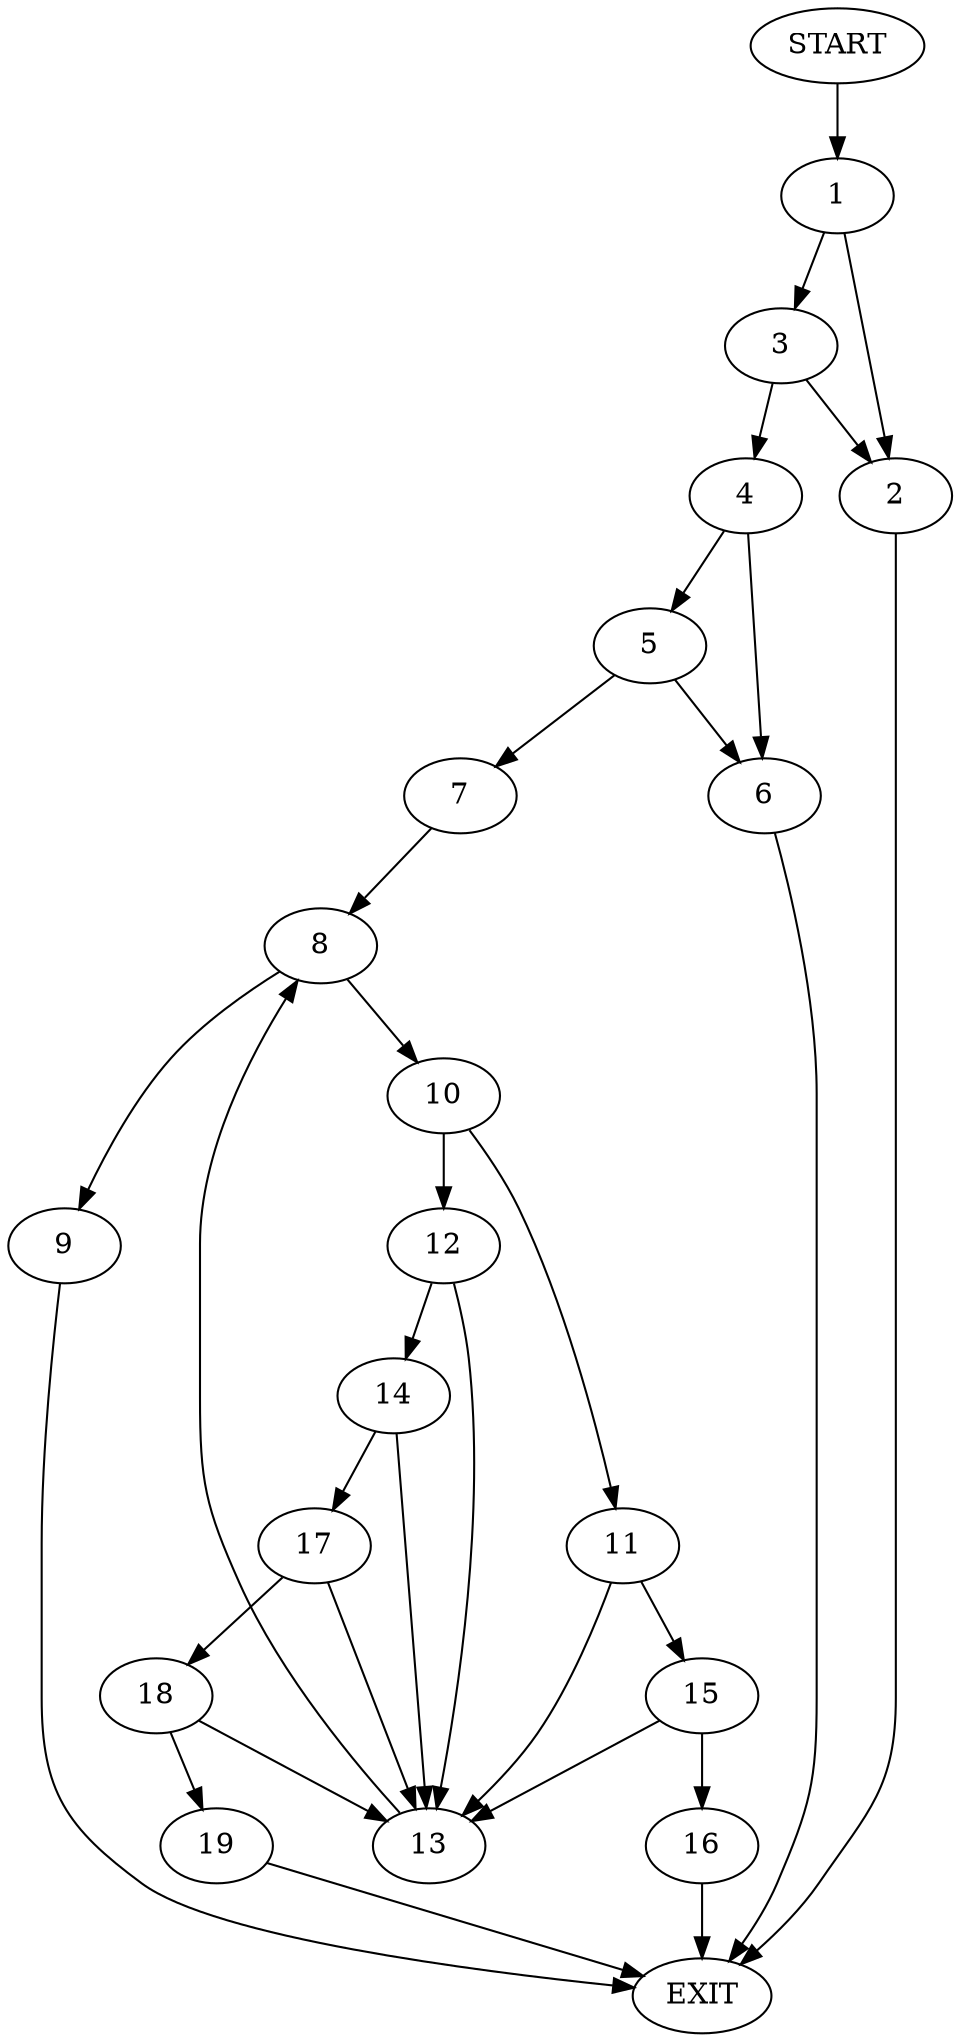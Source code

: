 digraph {
0 [label="START"]
20 [label="EXIT"]
0 -> 1
1 -> 2
1 -> 3
3 -> 2
3 -> 4
2 -> 20
4 -> 5
4 -> 6
5 -> 7
5 -> 6
6 -> 20
7 -> 8
8 -> 9
8 -> 10
10 -> 11
10 -> 12
9 -> 20
12 -> 13
12 -> 14
11 -> 15
11 -> 13
13 -> 8
15 -> 13
15 -> 16
16 -> 20
14 -> 17
14 -> 13
17 -> 13
17 -> 18
18 -> 19
18 -> 13
19 -> 20
}
